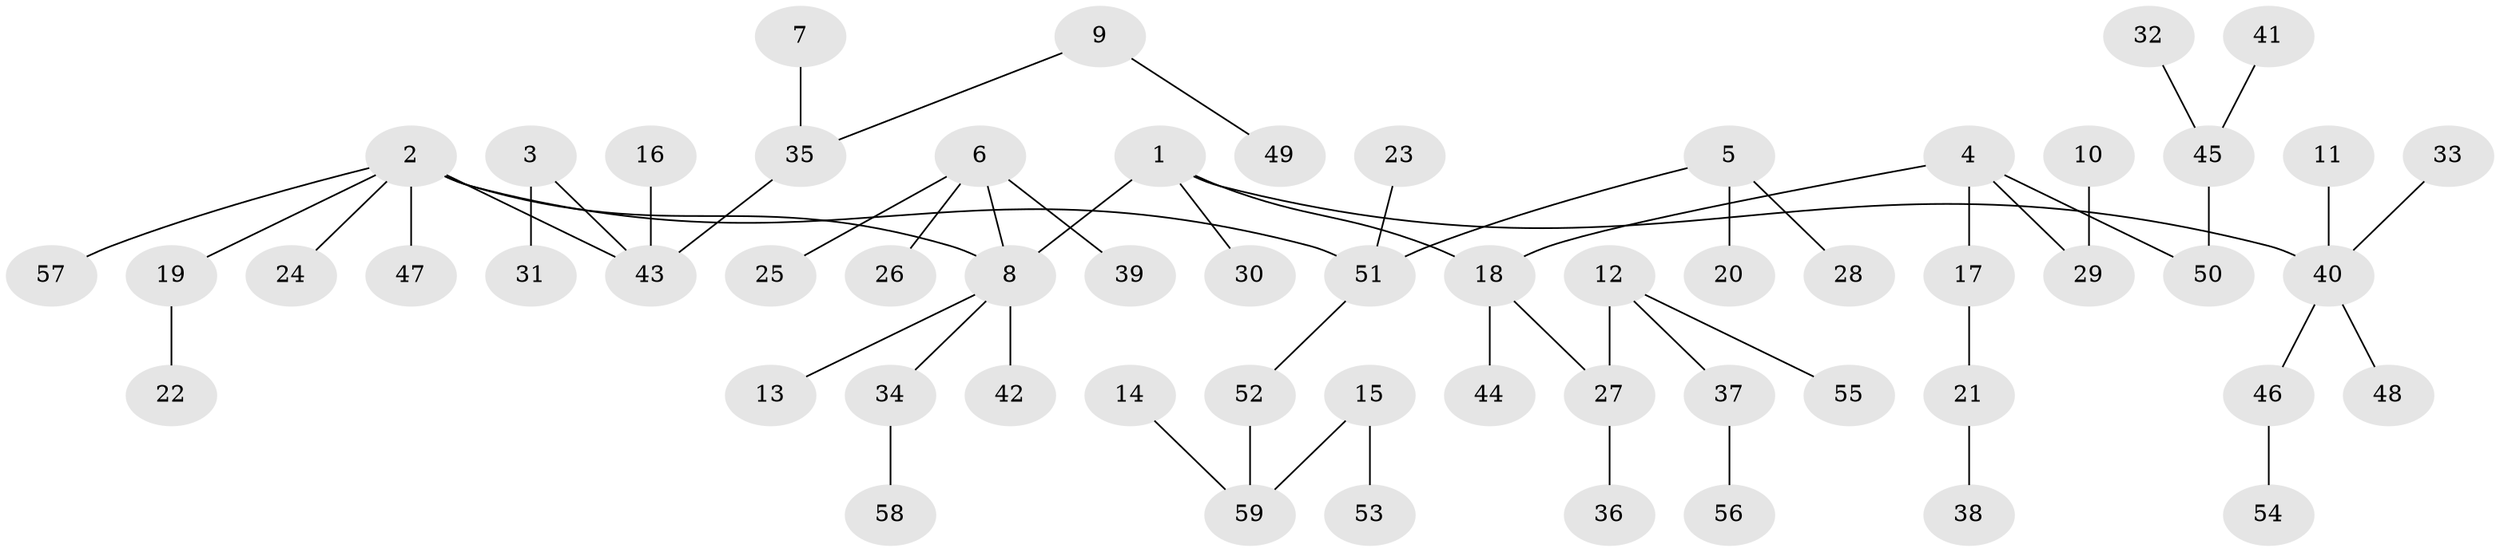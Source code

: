 // original degree distribution, {6: 0.02564102564102564, 5: 0.03418803418803419, 2: 0.29914529914529914, 4: 0.05982905982905983, 3: 0.11965811965811966, 1: 0.46153846153846156}
// Generated by graph-tools (version 1.1) at 2025/02/03/09/25 03:02:30]
// undirected, 59 vertices, 58 edges
graph export_dot {
graph [start="1"]
  node [color=gray90,style=filled];
  1;
  2;
  3;
  4;
  5;
  6;
  7;
  8;
  9;
  10;
  11;
  12;
  13;
  14;
  15;
  16;
  17;
  18;
  19;
  20;
  21;
  22;
  23;
  24;
  25;
  26;
  27;
  28;
  29;
  30;
  31;
  32;
  33;
  34;
  35;
  36;
  37;
  38;
  39;
  40;
  41;
  42;
  43;
  44;
  45;
  46;
  47;
  48;
  49;
  50;
  51;
  52;
  53;
  54;
  55;
  56;
  57;
  58;
  59;
  1 -- 8 [weight=1.0];
  1 -- 18 [weight=1.0];
  1 -- 30 [weight=1.0];
  1 -- 40 [weight=1.0];
  2 -- 8 [weight=1.0];
  2 -- 19 [weight=1.0];
  2 -- 24 [weight=1.0];
  2 -- 43 [weight=1.0];
  2 -- 47 [weight=1.0];
  2 -- 51 [weight=1.0];
  2 -- 57 [weight=1.0];
  3 -- 31 [weight=1.0];
  3 -- 43 [weight=1.0];
  4 -- 17 [weight=1.0];
  4 -- 18 [weight=1.0];
  4 -- 29 [weight=1.0];
  4 -- 50 [weight=1.0];
  5 -- 20 [weight=1.0];
  5 -- 28 [weight=1.0];
  5 -- 51 [weight=1.0];
  6 -- 8 [weight=1.0];
  6 -- 25 [weight=1.0];
  6 -- 26 [weight=1.0];
  6 -- 39 [weight=1.0];
  7 -- 35 [weight=1.0];
  8 -- 13 [weight=1.0];
  8 -- 34 [weight=1.0];
  8 -- 42 [weight=1.0];
  9 -- 35 [weight=1.0];
  9 -- 49 [weight=1.0];
  10 -- 29 [weight=1.0];
  11 -- 40 [weight=1.0];
  12 -- 27 [weight=1.0];
  12 -- 37 [weight=1.0];
  12 -- 55 [weight=1.0];
  14 -- 59 [weight=1.0];
  15 -- 53 [weight=1.0];
  15 -- 59 [weight=1.0];
  16 -- 43 [weight=1.0];
  17 -- 21 [weight=1.0];
  18 -- 27 [weight=1.0];
  18 -- 44 [weight=1.0];
  19 -- 22 [weight=1.0];
  21 -- 38 [weight=1.0];
  23 -- 51 [weight=1.0];
  27 -- 36 [weight=1.0];
  32 -- 45 [weight=1.0];
  33 -- 40 [weight=1.0];
  34 -- 58 [weight=1.0];
  35 -- 43 [weight=1.0];
  37 -- 56 [weight=1.0];
  40 -- 46 [weight=1.0];
  40 -- 48 [weight=1.0];
  41 -- 45 [weight=1.0];
  45 -- 50 [weight=1.0];
  46 -- 54 [weight=1.0];
  51 -- 52 [weight=1.0];
  52 -- 59 [weight=1.0];
}
